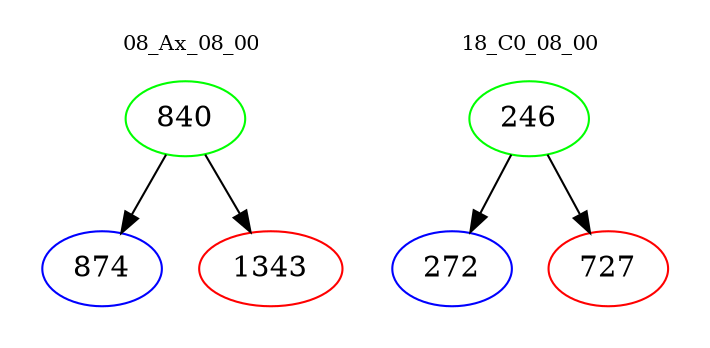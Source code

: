 digraph{
subgraph cluster_0 {
color = white
label = "08_Ax_08_00";
fontsize=10;
T0_840 [label="840", color="green"]
T0_840 -> T0_874 [color="black"]
T0_874 [label="874", color="blue"]
T0_840 -> T0_1343 [color="black"]
T0_1343 [label="1343", color="red"]
}
subgraph cluster_1 {
color = white
label = "18_C0_08_00";
fontsize=10;
T1_246 [label="246", color="green"]
T1_246 -> T1_272 [color="black"]
T1_272 [label="272", color="blue"]
T1_246 -> T1_727 [color="black"]
T1_727 [label="727", color="red"]
}
}
